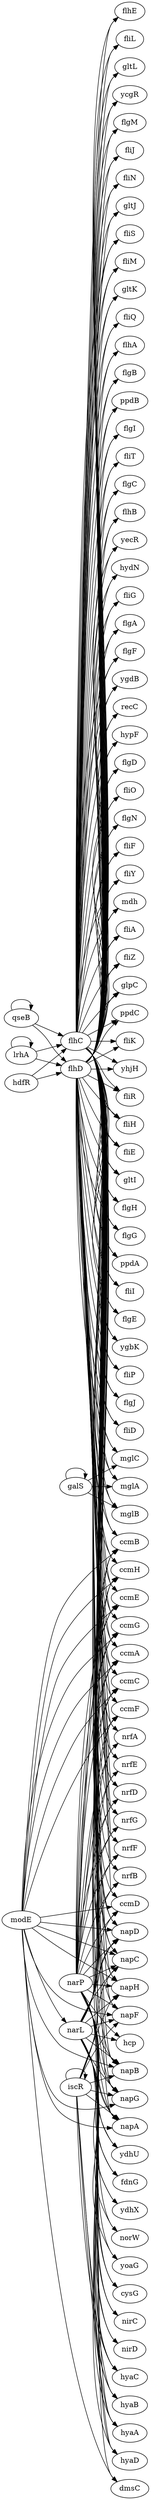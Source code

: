 digraph "Ecoli_100_net2-3" {
	rankdir=LR;
	"ppdC" [position="231,158"];
	"flhC" [position="179,153"];
	"fliK" [position="241,144"];
	"yhjH" [position="241,165"];
	"fliR" [position="199,114"];
	"fliH" [position="219,164"];
	"fliE" [position="192,104"];
	"gltI" [position="167,176"];
	"flgH" [position="168,109"];
	"flgG" [position="215,189"];
	"ppdA" [position="159,209"];
	"fliI" [position="179,213"];
	"flgE" [position="167,200"];
	"ygbK" [position="205,195"];
	"flhD" [position="180,151"];
	"fliP" [position="173,122"];
	"flgJ" [position="227,114"];
	"hdfR" [position="169,211"];
	"fliD" [position="154,178"];
	"flhE" [position="225,149"];
	"fliL" [position="143,196"];
	"gltL" [position="231,187"];
	"ycgR" [position="189,125"];
	"flgM" [position="201,183"];
	"fliJ" [position="187,178"];
	"fliN" [position="200,211"];
	"gltJ" [position="237,177"];
	"fliS" [position="152,202"];
	"fliM" [position="217,137"];
	"gltK" [position="217,118"];
	"fliQ" [position="158,191"];
	"flhA" [position="231,170"];
	"flgB" [position="207,107"];
	"ppdB" [position="241,154"];
	"flgI" [position="207,124"];
	"fliT" [position="183,111"];
	"flgC" [position="189,212"];
	"flhB" [position="224,128"];
	"yecR" [position="181,98"];
	"hydN" [position="211,151"];
	"fliG" [position="203,165"];
	"flgA" [position="225,194"];
	"flgF" [position="144,186"];
	"ygdB" [position="170,98"];
	"qseB" [position="234,123"];
	"recC" [position="217,201"];
	"hypF" [position="212,176"];
	"mglB" [position="210,93"];
	"flgD" [position="230,140"];
	"fliO" [position="194,201"];
	"flgN" [position="218,107"];
	"fliF" [position="202,137"];
	"ccmG" [position="139,121"];
	"ccmA" [position="137,114"];
	"ccmC" [position="133,137"];
	"ccmF" [position="123,146"];
	"lrhA" [position="224,179"];
	"fliY" [position="239,133"];
	"mdh" [position="180,202"];
	"fliA" [position="209,206"];
	"ccmD" [position="117,149"];
	"napF" [position="125,127"];
	"narP" [position="90,132"];
	"napA" [position="130,110"];
	"napC" [position="115,138"];
	"nrfA" [position="123,157"];
	"nrfE" [position="116,161"];
	"modE" [position="110,115"];
	"nrfD" [position="127,164"];
	"mglC" [position="201,90"];
	"napD" [position="119,126"];
	"napB" [position="120,133"];
	"nrfG" [position="120,168"];
	"nrfF" [position="132,156"];
	"narL" [position="91,128"];
	"hyaB" [position="61,103"];
	"yoaG" [position="46,130"];
	"napG" [position="124,114"];
	"ydhU" [position="39,119"];
	"fdnG" [position="49,144"];
	"ccmB" [position="134,126"];
	"fliZ" [position="188,191"];
	"dmsC" [position="76,76"];
	"hyaA" [position="60,93"];
	"iscR" [position="93,107"];
	"ydhX" [position="35,129"];
	"ccmH" [position="128,141"];
	"cysG" [position="42,153"];
	"napH" [position="126,120"];
	"mglA" [position="192,88"];
	"nirC" [position="38,141"];
	"nrfB" [position="136,148"];
	"glpC" [position="174,189"];
	"galS" [position="214,51"];
	"nirD" [position="46,98"];
	"hcp" [position="41,109"];
	"norW" [position="52,160"];
	"hyaD" [position="58,114"];
	"ccmE" [position="139,132"];
	"hyaC" [position="69,91"];
	"flhC" -> "yhjH" [value="+"];
	"flhC" -> "gltJ" [value="+"];
	"flhC" -> "gltK" [value="+"];
	"flhC" -> "gltL" [value="+"];
	"flhC" -> "flgA" [value="+"];
	"flhC" -> "flgB" [value="+"];
	"flhC" -> "flgC" [value="+"];
	"flhC" -> "flgD" [value="+"];
	"flhC" -> "flgE" [value="+"];
	"flhC" -> "flgF" [value="+"];
	"flhC" -> "flgG" [value="+"];
	"flhC" -> "flgH" [value="+"];
	"flhC" -> "flgI" [value="+"];
	"flhC" -> "flgJ" [value="+"];
	"flhC" -> "flgM" [value="+"];
	"flhC" -> "flhA" [value="+"];
	"flhC" -> "fliI" [value="+"];
	"flhC" -> "fliJ" [value="+"];
	"flhC" -> "fliK" [value="+"];
	"flhC" -> "gltI" [value="+"];
	"flhC" -> "flgN" [value="+"];
	"flhC" -> "ycgR" [value="+"];
	"flhC" -> "flhE" [value="+"];
	"flhC" -> "flhB" [value="+"];
	"flhC" -> "yecR" [value="+"];
	"flhC" -> "fliY" [value="+"];
	"flhC" -> "ygbK" [value="+"];
	"flhD" -> "flhA" [value="+"];
	"flhD" -> "fliI" [value="+"];
	"flhD" -> "fliJ" [value="+"];
	"flhD" -> "fliK" [value="+"];
	"flhD" -> "gltI" [value="+"];
	"flhD" -> "flgN" [value="+"];
	"flhD" -> "ycgR" [value="+"];
	"flhD" -> "flhE" [value="+"];
	"flhD" -> "flhB" [value="+"];
	"flhD" -> "yecR" [value="+"];
	"flhD" -> "fliY" [value="+"];
	"flhD" -> "ygbK" [value="+"];
	"flhC" -> "fliL" [value="+"];
	"flhC" -> "fliM" [value="+"];
	"flhC" -> "fliN" [value="+"];
	"flhC" -> "glpC" [value="+"];
	"flhC" -> "mdh" [value="-"];
	"flhC" -> "mglA" [value="-"];
	"flhC" -> "mglB" [value="-"];
	"flhC" -> "mglC" [value="-"];
	"flhC" -> "recC" [value="+"];
	"flhC" -> "fliD" [value="+"];
	"flhC" -> "ppdC" [value="+"];
	"flhC" -> "ygdB" [value="+"];
	"flhC" -> "ppdB" [value="+"];
	"flhC" -> "fliO" [value="+"];
	"flhC" -> "fliE" [value="+"];
	"flhC" -> "fliF" [value="+"];
	"flhC" -> "fliA" [value="+"];
	"flhC" -> "fliZ" [value="+"];
	"flhC" -> "fliS" [value="+"];
	"flhC" -> "fliT" [value="+"];
	"flhC" -> "hypF" [value="+"];
	"flhC" -> "hydN" [value="+"];
	"flhC" -> "fliG" [value="+"];
	"flhC" -> "fliH" [value="+"];
	"flhC" -> "nrfA" [value="+"];
	"flhC" -> "nrfB" [value="+"];
	"flhC" -> "nrfD" [value="+"];
	"flhC" -> "nrfE" [value="+"];
	"flhC" -> "nrfF" [value="+"];
	"flhC" -> "nrfG" [value="+"];
	"flhC" -> "fliP" [value="+"];
	"flhC" -> "fliQ" [value="+"];
	"flhC" -> "fliR" [value="+"];
	"flhC" -> "ccmH" [value="+"];
	"flhC" -> "ccmG" [value="+"];
	"flhC" -> "ccmF" [value="+"];
	"flhC" -> "ccmE" [value="+"];
	"flhC" -> "ccmC" [value="+"];
	"flhC" -> "ccmB" [value="+"];
	"flhC" -> "ccmA" [value="+"];
	"flhC" -> "napC" [value="+"];
	"flhC" -> "napB" [value="+"];
	"flhC" -> "napH" [value="+"];
	"flhC" -> "napG" [value="+"];
	"flhC" -> "napA" [value="+"];
	"flhC" -> "napF" [value="+"];
	"flhC" -> "ppdA" [value="+"];
	"flhC" -> "napD" [value="+"];
	"flhC" -> "ccmD" [value="+"];
	"flhD" -> "glpC" [value="+"];
	"flhD" -> "mdh" [value="-"];
	"flhD" -> "mglA" [value="-"];
	"flhD" -> "mglB" [value="-"];
	"flhD" -> "mglC" [value="-"];
	"flhD" -> "recC" [value="+"];
	"flhD" -> "fliD" [value="+"];
	"flhD" -> "ppdC" [value="+"];
	"flhD" -> "ygdB" [value="+"];
	"flhD" -> "ppdB" [value="+"];
	"flhD" -> "fliO" [value="+"];
	"flhD" -> "fliE" [value="+"];
	"flhD" -> "fliF" [value="+"];
	"flhD" -> "fliA" [value="+"];
	"flhD" -> "fliZ" [value="+"];
	"flhD" -> "fliS" [value="+"];
	"flhD" -> "fliT" [value="+"];
	"flhD" -> "hypF" [value="+"];
	"flhD" -> "hydN" [value="+"];
	"flhD" -> "fliG" [value="+"];
	"flhD" -> "fliH" [value="+"];
	"flhD" -> "nrfA" [value="+"];
	"flhD" -> "nrfB" [value="+"];
	"flhD" -> "nrfD" [value="+"];
	"flhD" -> "nrfE" [value="+"];
	"flhD" -> "nrfF" [value="+"];
	"flhD" -> "nrfG" [value="+"];
	"flhD" -> "fliP" [value="+"];
	"flhD" -> "fliQ" [value="+"];
	"flhD" -> "fliR" [value="+"];
	"flhD" -> "ccmH" [value="+"];
	"flhD" -> "ccmG" [value="+"];
	"flhD" -> "ccmF" [value="+"];
	"flhD" -> "ccmE" [value="+"];
	"flhD" -> "ccmC" [value="+"];
	"flhD" -> "ccmB" [value="+"];
	"flhD" -> "ccmA" [value="+"];
	"flhD" -> "napC" [value="+"];
	"flhD" -> "napB" [value="+"];
	"flhD" -> "napH" [value="+"];
	"flhD" -> "napG" [value="+"];
	"flhD" -> "napA" [value="+"];
	"flhD" -> "napF" [value="+"];
	"flhD" -> "ppdA" [value="+"];
	"flhD" -> "napD" [value="+"];
	"flhD" -> "ccmD" [value="+"];
	"flhD" -> "yhjH" [value="+"];
	"flhD" -> "gltJ" [value="+"];
	"flhD" -> "gltK" [value="+"];
	"flhD" -> "gltL" [value="+"];
	"flhD" -> "flgA" [value="+"];
	"flhD" -> "flgB" [value="+"];
	"flhD" -> "flgC" [value="+"];
	"flhD" -> "flgD" [value="+"];
	"flhD" -> "flgE" [value="+"];
	"flhD" -> "flgF" [value="+"];
	"flhD" -> "flgG" [value="+"];
	"flhD" -> "flgH" [value="+"];
	"flhD" -> "flgI" [value="+"];
	"flhD" -> "flgJ" [value="+"];
	"flhD" -> "flgM" [value="+"];
	"flhD" -> "fliL" [value="+"];
	"flhD" -> "fliM" [value="+"];
	"flhD" -> "fliN" [value="+"];
	"galS" -> "mglC" [value="-"];
	"galS" -> "mglB" [value="-"];
	"galS" -> "mglA" [value="-"];
	"galS" -> "galS" [value="-"];
	"hdfR" -> "flhD" [value="-"];
	"hdfR" -> "flhC" [value="-"];
	"iscR" -> "napC" [value="-"];
	"iscR" -> "napB" [value="-"];
	"iscR" -> "napH" [value="-"];
	"iscR" -> "napG" [value="-"];
	"iscR" -> "napA" [value="-"];
	"iscR" -> "napF" [value="-"];
	"iscR" -> "napD" [value="-"];
	"iscR" -> "iscR" [value="-"];
	"iscR" -> "hyaA" [value="-"];
	"iscR" -> "hyaB" [value="-"];
	"iscR" -> "hyaC" [value="-"];
	"iscR" -> "hyaD" [value="-"];
	"lrhA" -> "lrhA" [value="+"];
	"lrhA" -> "flhD" [value="-"];
	"lrhA" -> "flhC" [value="-"];
	"modE" -> "dmsC" [value="-"];
	"modE" -> "narL" [value="+"];
	"modE" -> "ccmH" [value="+"];
	"modE" -> "ccmG" [value="+"];
	"modE" -> "ccmF" [value="+"];
	"modE" -> "ccmE" [value="+"];
	"modE" -> "ccmC" [value="+"];
	"modE" -> "ccmB" [value="+"];
	"modE" -> "ccmA" [value="+"];
	"modE" -> "napC" [value="+"];
	"modE" -> "napB" [value="+"];
	"modE" -> "napH" [value="+"];
	"modE" -> "napG" [value="+"];
	"modE" -> "napA" [value="+"];
	"modE" -> "napF" [value="+"];
	"modE" -> "napD" [value="+"];
	"modE" -> "ccmD" [value="+"];
	"narL" -> "hyaA" [value="-"];
	"narL" -> "hyaB" [value="-"];
	"narL" -> "hyaC" [value="-"];
	"narL" -> "hyaD" [value="-"];
	"narL" -> "nirC" [value="+"];
	"narL" -> "nirD" [value="+"];
	"narL" -> "fdnG" [value="+"];
	"narL" -> "nrfA" [value="+-"];
	"narL" -> "nrfB" [value="+-"];
	"narL" -> "nrfD" [value="+-"];
	"narL" -> "nrfE" [value="+-"];
	"narL" -> "nrfF" [value="+-"];
	"narL" -> "nrfG" [value="+-"];
	"narL" -> "ccmH" [value="-"];
	"narL" -> "ccmG" [value="-"];
	"narL" -> "ccmF" [value="-"];
	"narL" -> "ccmE" [value="-"];
	"narL" -> "ccmC" [value="-"];
	"narL" -> "ccmB" [value="-"];
	"narL" -> "ccmA" [value="-"];
	"narL" -> "napC" [value="-"];
	"narL" -> "napB" [value="-"];
	"narL" -> "napH" [value="-"];
	"narL" -> "napG" [value="-"];
	"narL" -> "napA" [value="-"];
	"narL" -> "napF" [value="-"];
	"narL" -> "napD" [value="-"];
	"narL" -> "ccmD" [value="-"];
	"narL" -> "norW" [value="-"];
	"narL" -> "hcp" [value="+"];
	"narL" -> "ydhU" [value="-"];
	"narL" -> "ydhX" [value="-"];
	"narL" -> "yoaG" [value="+"];
	"narL" -> "cysG" [value="+"];
	"narL" -> "dmsC" [value="-"];
	"narP" -> "nrfA" [value="+"];
	"narP" -> "nrfB" [value="+"];
	"narP" -> "nrfD" [value="+"];
	"narP" -> "nrfE" [value="+"];
	"narP" -> "nrfF" [value="+"];
	"narP" -> "nrfG" [value="+"];
	"narP" -> "ccmH" [value="+-"];
	"narP" -> "ccmG" [value="+-"];
	"narP" -> "ccmF" [value="+-"];
	"narP" -> "ccmE" [value="+-"];
	"narP" -> "ccmC" [value="+-"];
	"narP" -> "ccmB" [value="+-"];
	"narP" -> "ccmA" [value="+-"];
	"narP" -> "napC" [value="+-"];
	"narP" -> "napB" [value="+-"];
	"narP" -> "napH" [value="+-"];
	"narP" -> "napG" [value="+-"];
	"narP" -> "napA" [value="+-"];
	"narP" -> "napF" [value="+-"];
	"narP" -> "napD" [value="+-"];
	"narP" -> "ccmD" [value="+-"];
	"narP" -> "norW" [value="-"];
	"narP" -> "hcp" [value="+"];
	"narP" -> "ydhU" [value="-"];
	"narP" -> "ydhX" [value="-"];
	"narP" -> "yoaG" [value="+"];
	"narP" -> "cysG" [value="+"];
	"narP" -> "hyaA" [value="-"];
	"narP" -> "hyaB" [value="-"];
	"narP" -> "hyaC" [value="-"];
	"narP" -> "hyaD" [value="-"];
	"narP" -> "nirC" [value="+"];
	"narP" -> "nirD" [value="+"];
	"narP" -> "fdnG" [value="-"];
	"qseB" -> "flhC" [value="+"];
	"qseB" -> "qseB" [value="+"];
	"qseB" -> "flhD" [value="+"];
}